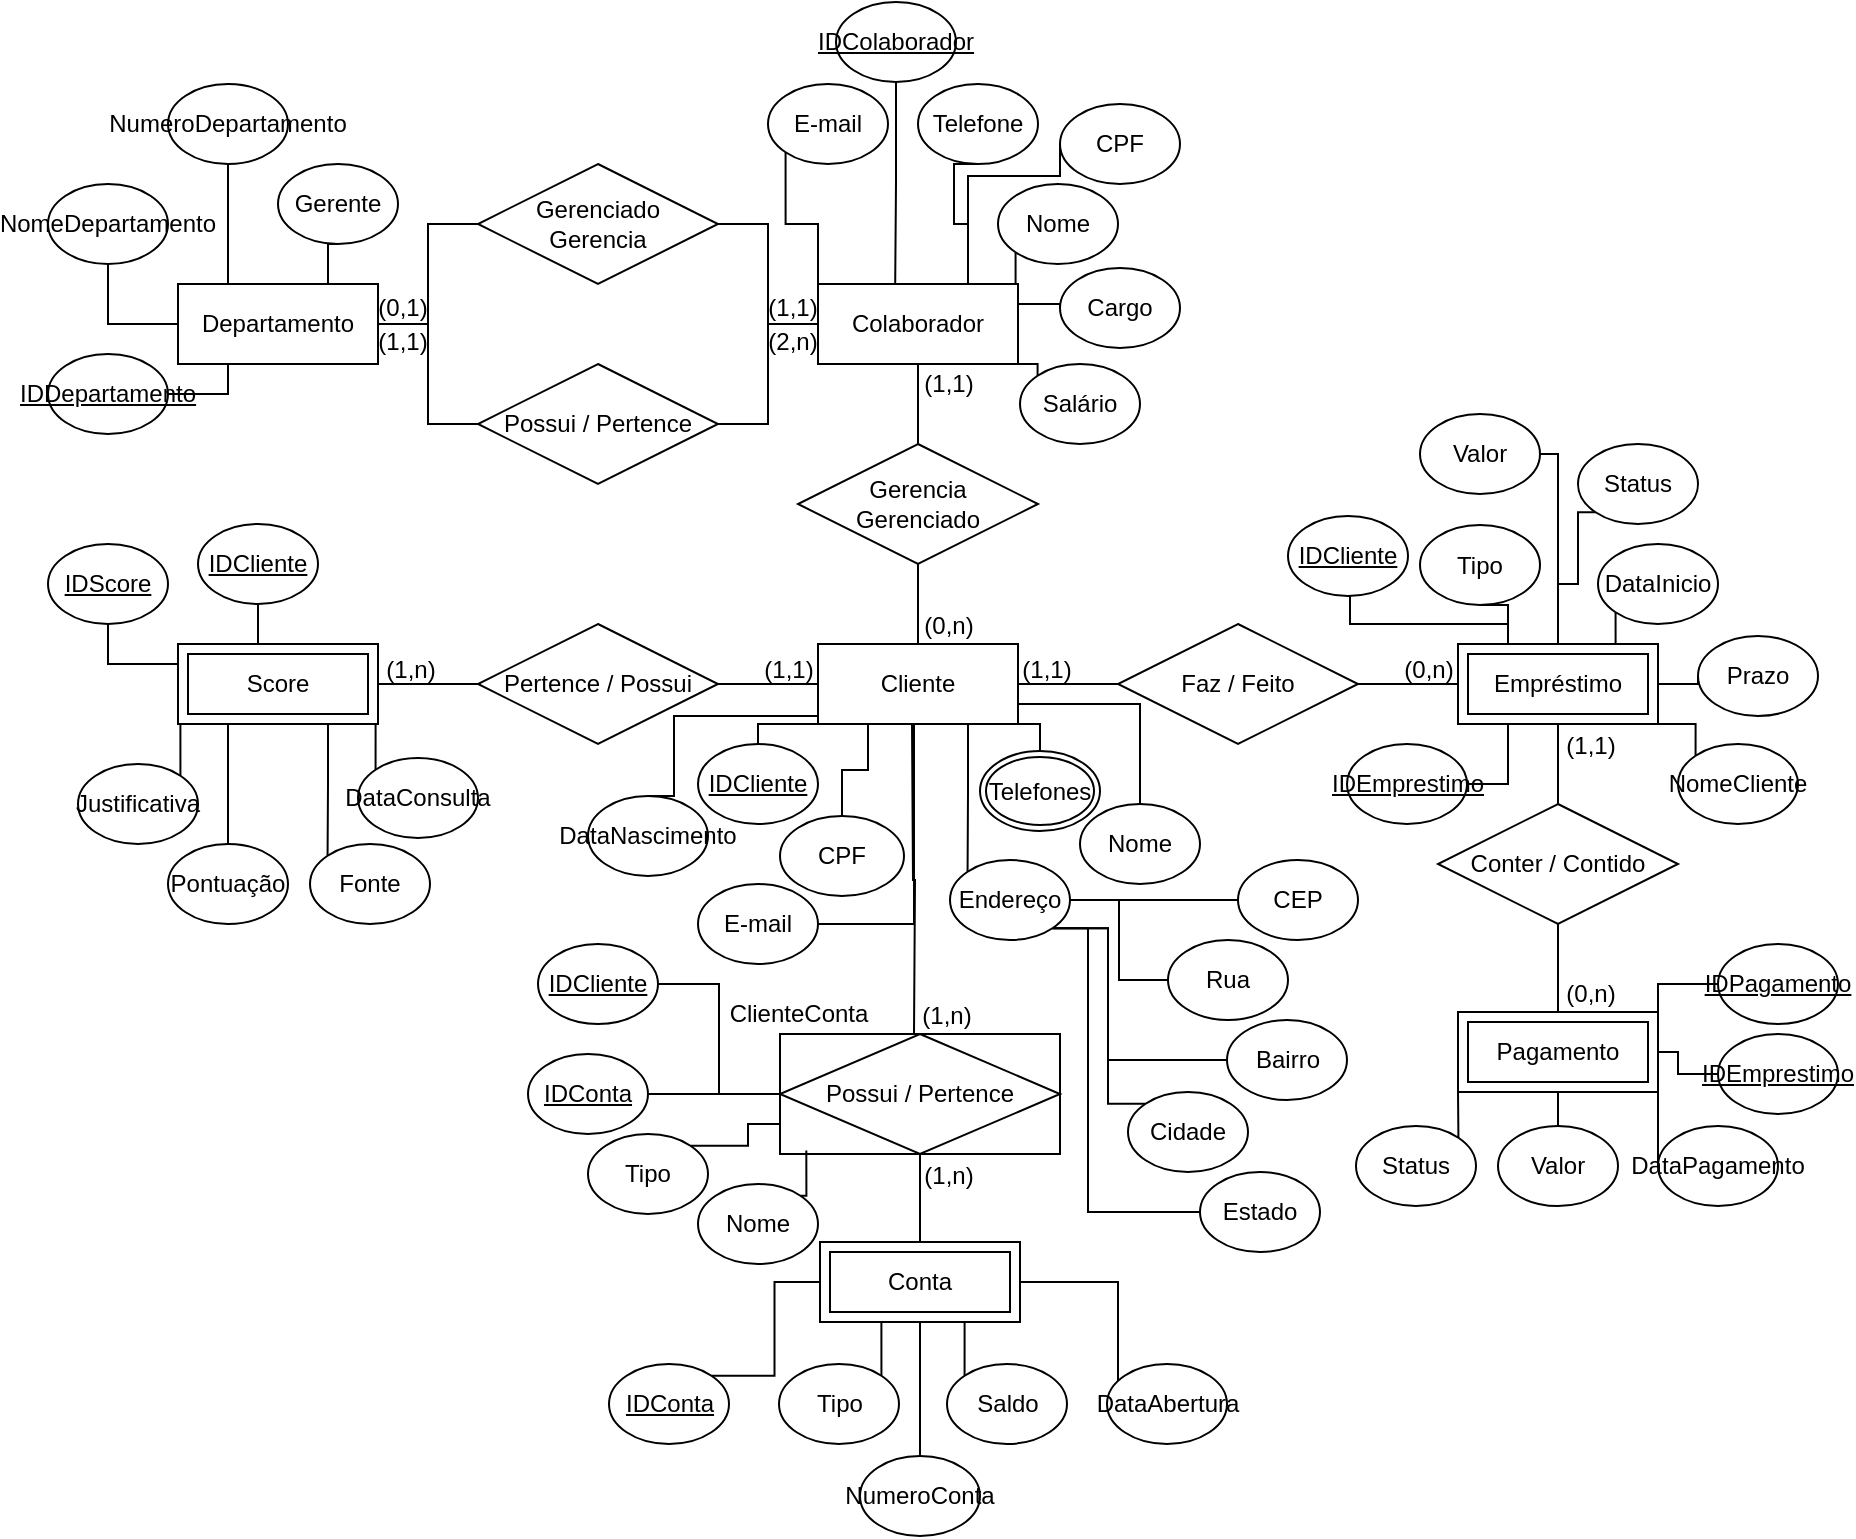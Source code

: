 <mxfile version="26.0.16">
  <diagram name="Página-1" id="4MC3Q2SYM2hVuclHQBhx">
    <mxGraphModel dx="1434" dy="836" grid="1" gridSize="10" guides="1" tooltips="1" connect="1" arrows="1" fold="1" page="1" pageScale="1" pageWidth="1169" pageHeight="827" math="0" shadow="0">
      <root>
        <mxCell id="0" />
        <mxCell id="1" parent="0" />
        <mxCell id="HwUthNiJP_sOgc33hWoa-13" style="edgeStyle=orthogonalEdgeStyle;rounded=0;orthogonalLoop=1;jettySize=auto;html=1;exitX=1;exitY=0.5;exitDx=0;exitDy=0;entryX=0;entryY=0.5;entryDx=0;entryDy=0;endArrow=none;startFill=0;" parent="1" source="HwUthNiJP_sOgc33hWoa-1" target="HwUthNiJP_sOgc33hWoa-12" edge="1">
          <mxGeometry relative="1" as="geometry" />
        </mxCell>
        <mxCell id="HwUthNiJP_sOgc33hWoa-33" style="edgeStyle=orthogonalEdgeStyle;rounded=0;orthogonalLoop=1;jettySize=auto;html=1;exitX=0.5;exitY=0;exitDx=0;exitDy=0;entryX=0.5;entryY=1;entryDx=0;entryDy=0;endArrow=none;startFill=0;" parent="1" source="HwUthNiJP_sOgc33hWoa-1" target="HwUthNiJP_sOgc33hWoa-31" edge="1">
          <mxGeometry relative="1" as="geometry" />
        </mxCell>
        <mxCell id="MrU52PBdEkm_cNSzfYqc-25" style="edgeStyle=orthogonalEdgeStyle;rounded=0;orthogonalLoop=1;jettySize=auto;html=1;exitX=1;exitY=0.75;exitDx=0;exitDy=0;entryX=0.5;entryY=0;entryDx=0;entryDy=0;endArrow=none;startFill=0;" parent="1" source="HwUthNiJP_sOgc33hWoa-1" target="MrU52PBdEkm_cNSzfYqc-20" edge="1">
          <mxGeometry relative="1" as="geometry" />
        </mxCell>
        <mxCell id="MrU52PBdEkm_cNSzfYqc-26" style="edgeStyle=orthogonalEdgeStyle;rounded=0;orthogonalLoop=1;jettySize=auto;html=1;exitX=1;exitY=1;exitDx=0;exitDy=0;entryX=0.5;entryY=0;entryDx=0;entryDy=0;endArrow=none;startFill=0;" parent="1" source="HwUthNiJP_sOgc33hWoa-1" target="MrU52PBdEkm_cNSzfYqc-93" edge="1">
          <mxGeometry relative="1" as="geometry">
            <mxPoint x="633" y="404.5" as="targetPoint" />
          </mxGeometry>
        </mxCell>
        <mxCell id="MrU52PBdEkm_cNSzfYqc-28" style="edgeStyle=orthogonalEdgeStyle;rounded=0;orthogonalLoop=1;jettySize=auto;html=1;exitX=0.75;exitY=1;exitDx=0;exitDy=0;entryX=0;entryY=0;entryDx=0;entryDy=0;endArrow=none;startFill=0;" parent="1" source="HwUthNiJP_sOgc33hWoa-1" target="MrU52PBdEkm_cNSzfYqc-23" edge="1">
          <mxGeometry relative="1" as="geometry" />
        </mxCell>
        <mxCell id="MrU52PBdEkm_cNSzfYqc-30" style="edgeStyle=orthogonalEdgeStyle;rounded=0;orthogonalLoop=1;jettySize=auto;html=1;exitX=0;exitY=1;exitDx=0;exitDy=0;entryX=0.5;entryY=0;entryDx=0;entryDy=0;endArrow=none;startFill=0;" parent="1" source="HwUthNiJP_sOgc33hWoa-1" target="MrU52PBdEkm_cNSzfYqc-22" edge="1">
          <mxGeometry relative="1" as="geometry" />
        </mxCell>
        <mxCell id="MrU52PBdEkm_cNSzfYqc-146" style="edgeStyle=orthogonalEdgeStyle;rounded=0;orthogonalLoop=1;jettySize=auto;html=1;exitX=0.25;exitY=1;exitDx=0;exitDy=0;entryX=0.5;entryY=0;entryDx=0;entryDy=0;endArrow=none;startFill=0;" parent="1" source="HwUthNiJP_sOgc33hWoa-1" target="MrU52PBdEkm_cNSzfYqc-141" edge="1">
          <mxGeometry relative="1" as="geometry" />
        </mxCell>
        <mxCell id="MrU52PBdEkm_cNSzfYqc-147" style="edgeStyle=orthogonalEdgeStyle;rounded=0;orthogonalLoop=1;jettySize=auto;html=1;exitX=0;exitY=0.75;exitDx=0;exitDy=0;entryX=0.5;entryY=0;entryDx=0;entryDy=0;endArrow=none;startFill=0;" parent="1" source="HwUthNiJP_sOgc33hWoa-1" target="MrU52PBdEkm_cNSzfYqc-21" edge="1">
          <mxGeometry relative="1" as="geometry">
            <Array as="points">
              <mxPoint x="522" y="387" />
              <mxPoint x="450" y="387" />
              <mxPoint x="450" y="427" />
            </Array>
          </mxGeometry>
        </mxCell>
        <mxCell id="MrU52PBdEkm_cNSzfYqc-148" style="edgeStyle=orthogonalEdgeStyle;rounded=0;orthogonalLoop=1;jettySize=auto;html=1;exitX=0.25;exitY=1;exitDx=0;exitDy=0;entryX=1;entryY=0.5;entryDx=0;entryDy=0;endArrow=none;startFill=0;" parent="1" source="HwUthNiJP_sOgc33hWoa-1" target="MrU52PBdEkm_cNSzfYqc-19" edge="1">
          <mxGeometry relative="1" as="geometry">
            <Array as="points">
              <mxPoint x="570" y="391" />
              <mxPoint x="570" y="491" />
            </Array>
          </mxGeometry>
        </mxCell>
        <mxCell id="HwUthNiJP_sOgc33hWoa-1" value="Cliente" style="whiteSpace=wrap;html=1;align=center;" parent="1" vertex="1">
          <mxGeometry x="522" y="351" width="100" height="40" as="geometry" />
        </mxCell>
        <mxCell id="HwUthNiJP_sOgc33hWoa-39" style="edgeStyle=orthogonalEdgeStyle;rounded=0;orthogonalLoop=1;jettySize=auto;html=1;exitX=0;exitY=0.5;exitDx=0;exitDy=0;endArrow=none;startFill=0;" parent="1" source="HwUthNiJP_sOgc33hWoa-2" target="HwUthNiJP_sOgc33hWoa-38" edge="1">
          <mxGeometry relative="1" as="geometry" />
        </mxCell>
        <mxCell id="MrU52PBdEkm_cNSzfYqc-84" style="edgeStyle=orthogonalEdgeStyle;rounded=0;orthogonalLoop=1;jettySize=auto;html=1;exitX=1;exitY=0;exitDx=0;exitDy=0;entryX=0;entryY=1;entryDx=0;entryDy=0;endArrow=none;startFill=0;" parent="1" source="HwUthNiJP_sOgc33hWoa-2" target="MrU52PBdEkm_cNSzfYqc-78" edge="1">
          <mxGeometry relative="1" as="geometry" />
        </mxCell>
        <mxCell id="MrU52PBdEkm_cNSzfYqc-85" style="edgeStyle=orthogonalEdgeStyle;rounded=0;orthogonalLoop=1;jettySize=auto;html=1;exitX=1;exitY=0.25;exitDx=0;exitDy=0;entryX=0;entryY=0.5;entryDx=0;entryDy=0;endArrow=none;startFill=0;" parent="1" source="HwUthNiJP_sOgc33hWoa-2" target="MrU52PBdEkm_cNSzfYqc-76" edge="1">
          <mxGeometry relative="1" as="geometry" />
        </mxCell>
        <mxCell id="MrU52PBdEkm_cNSzfYqc-86" style="edgeStyle=orthogonalEdgeStyle;rounded=0;orthogonalLoop=1;jettySize=auto;html=1;exitX=1;exitY=1;exitDx=0;exitDy=0;entryX=0;entryY=0;entryDx=0;entryDy=0;endArrow=none;startFill=0;" parent="1" source="HwUthNiJP_sOgc33hWoa-2" target="MrU52PBdEkm_cNSzfYqc-75" edge="1">
          <mxGeometry relative="1" as="geometry" />
        </mxCell>
        <mxCell id="HwUthNiJP_sOgc33hWoa-2" value="Colaborador" style="whiteSpace=wrap;html=1;align=center;" parent="1" vertex="1">
          <mxGeometry x="522" y="171" width="100" height="40" as="geometry" />
        </mxCell>
        <mxCell id="HwUthNiJP_sOgc33hWoa-37" style="edgeStyle=orthogonalEdgeStyle;rounded=0;orthogonalLoop=1;jettySize=auto;html=1;exitX=1;exitY=0.5;exitDx=0;exitDy=0;entryX=0;entryY=0.5;entryDx=0;entryDy=0;endArrow=none;startFill=0;" parent="1" source="HwUthNiJP_sOgc33hWoa-3" target="HwUthNiJP_sOgc33hWoa-35" edge="1">
          <mxGeometry relative="1" as="geometry" />
        </mxCell>
        <mxCell id="HwUthNiJP_sOgc33hWoa-40" style="edgeStyle=orthogonalEdgeStyle;rounded=0;orthogonalLoop=1;jettySize=auto;html=1;exitX=1;exitY=0.5;exitDx=0;exitDy=0;entryX=0;entryY=0.5;entryDx=0;entryDy=0;endArrow=none;startFill=0;" parent="1" source="HwUthNiJP_sOgc33hWoa-3" target="HwUthNiJP_sOgc33hWoa-38" edge="1">
          <mxGeometry relative="1" as="geometry" />
        </mxCell>
        <mxCell id="HwUthNiJP_sOgc33hWoa-3" value="Departamento" style="whiteSpace=wrap;html=1;align=center;" parent="1" vertex="1">
          <mxGeometry x="202" y="171" width="100" height="40" as="geometry" />
        </mxCell>
        <mxCell id="MrU52PBdEkm_cNSzfYqc-50" style="edgeStyle=orthogonalEdgeStyle;rounded=0;orthogonalLoop=1;jettySize=auto;html=1;exitX=0;exitY=1;exitDx=0;exitDy=0;entryX=1;entryY=0;entryDx=0;entryDy=0;endArrow=none;startFill=0;" parent="1" source="HwUthNiJP_sOgc33hWoa-4" target="MrU52PBdEkm_cNSzfYqc-49" edge="1">
          <mxGeometry relative="1" as="geometry" />
        </mxCell>
        <mxCell id="MrU52PBdEkm_cNSzfYqc-51" style="edgeStyle=orthogonalEdgeStyle;rounded=0;orthogonalLoop=1;jettySize=auto;html=1;exitX=0.25;exitY=1;exitDx=0;exitDy=0;entryX=0.5;entryY=0;entryDx=0;entryDy=0;endArrow=none;startFill=0;" parent="1" source="HwUthNiJP_sOgc33hWoa-4" target="MrU52PBdEkm_cNSzfYqc-48" edge="1">
          <mxGeometry relative="1" as="geometry" />
        </mxCell>
        <mxCell id="MrU52PBdEkm_cNSzfYqc-52" style="edgeStyle=orthogonalEdgeStyle;rounded=0;orthogonalLoop=1;jettySize=auto;html=1;exitX=0.75;exitY=1;exitDx=0;exitDy=0;entryX=0;entryY=0;entryDx=0;entryDy=0;endArrow=none;startFill=0;" parent="1" source="HwUthNiJP_sOgc33hWoa-4" target="MrU52PBdEkm_cNSzfYqc-46" edge="1">
          <mxGeometry relative="1" as="geometry" />
        </mxCell>
        <mxCell id="MrU52PBdEkm_cNSzfYqc-53" style="edgeStyle=orthogonalEdgeStyle;rounded=0;orthogonalLoop=1;jettySize=auto;html=1;exitX=1;exitY=1;exitDx=0;exitDy=0;entryX=0;entryY=0;entryDx=0;entryDy=0;endArrow=none;startFill=0;" parent="1" source="HwUthNiJP_sOgc33hWoa-4" target="MrU52PBdEkm_cNSzfYqc-47" edge="1">
          <mxGeometry relative="1" as="geometry" />
        </mxCell>
        <mxCell id="MrU52PBdEkm_cNSzfYqc-116" style="edgeStyle=orthogonalEdgeStyle;rounded=0;orthogonalLoop=1;jettySize=auto;html=1;exitX=0.25;exitY=0;exitDx=0;exitDy=0;entryX=0.5;entryY=1;entryDx=0;entryDy=0;endArrow=none;startFill=0;" parent="1" source="HwUthNiJP_sOgc33hWoa-4" target="MrU52PBdEkm_cNSzfYqc-114" edge="1">
          <mxGeometry relative="1" as="geometry" />
        </mxCell>
        <mxCell id="HwUthNiJP_sOgc33hWoa-4" value="Score" style="shape=ext;margin=3;double=1;whiteSpace=wrap;html=1;align=center;" parent="1" vertex="1">
          <mxGeometry x="202" y="351" width="100" height="40" as="geometry" />
        </mxCell>
        <mxCell id="MrU52PBdEkm_cNSzfYqc-13" style="edgeStyle=orthogonalEdgeStyle;rounded=0;orthogonalLoop=1;jettySize=auto;html=1;exitX=0.5;exitY=0;exitDx=0;exitDy=0;entryX=0.5;entryY=1;entryDx=0;entryDy=0;endArrow=none;startFill=0;" parent="1" source="HwUthNiJP_sOgc33hWoa-5" target="MrU52PBdEkm_cNSzfYqc-11" edge="1">
          <mxGeometry relative="1" as="geometry" />
        </mxCell>
        <mxCell id="MrU52PBdEkm_cNSzfYqc-43" style="edgeStyle=orthogonalEdgeStyle;rounded=0;orthogonalLoop=1;jettySize=auto;html=1;exitX=0.25;exitY=1;exitDx=0;exitDy=0;entryX=1;entryY=0;entryDx=0;entryDy=0;endArrow=none;startFill=0;" parent="1" source="HwUthNiJP_sOgc33hWoa-5" target="MrU52PBdEkm_cNSzfYqc-39" edge="1">
          <mxGeometry relative="1" as="geometry" />
        </mxCell>
        <mxCell id="MrU52PBdEkm_cNSzfYqc-44" style="edgeStyle=orthogonalEdgeStyle;rounded=0;orthogonalLoop=1;jettySize=auto;html=1;exitX=0.75;exitY=1;exitDx=0;exitDy=0;entryX=0;entryY=0;entryDx=0;entryDy=0;endArrow=none;startFill=0;" parent="1" source="HwUthNiJP_sOgc33hWoa-5" target="MrU52PBdEkm_cNSzfYqc-38" edge="1">
          <mxGeometry relative="1" as="geometry" />
        </mxCell>
        <mxCell id="MrU52PBdEkm_cNSzfYqc-45" style="edgeStyle=orthogonalEdgeStyle;rounded=0;orthogonalLoop=1;jettySize=auto;html=1;exitX=1;exitY=0.5;exitDx=0;exitDy=0;endArrow=none;startFill=0;" parent="1" source="HwUthNiJP_sOgc33hWoa-5" target="MrU52PBdEkm_cNSzfYqc-37" edge="1">
          <mxGeometry relative="1" as="geometry">
            <Array as="points">
              <mxPoint x="672" y="670" />
            </Array>
          </mxGeometry>
        </mxCell>
        <mxCell id="MrU52PBdEkm_cNSzfYqc-143" style="edgeStyle=orthogonalEdgeStyle;rounded=0;orthogonalLoop=1;jettySize=auto;html=1;exitX=0.5;exitY=1;exitDx=0;exitDy=0;endArrow=none;startFill=0;" parent="1" source="HwUthNiJP_sOgc33hWoa-5" target="MrU52PBdEkm_cNSzfYqc-142" edge="1">
          <mxGeometry relative="1" as="geometry" />
        </mxCell>
        <mxCell id="HwUthNiJP_sOgc33hWoa-5" value="Conta" style="shape=ext;margin=3;double=1;whiteSpace=wrap;html=1;align=center;" parent="1" vertex="1">
          <mxGeometry x="523" y="650" width="100" height="40" as="geometry" />
        </mxCell>
        <mxCell id="HwUthNiJP_sOgc33hWoa-17" style="edgeStyle=orthogonalEdgeStyle;rounded=0;orthogonalLoop=1;jettySize=auto;html=1;exitX=0.5;exitY=1;exitDx=0;exitDy=0;entryX=0.5;entryY=0;entryDx=0;entryDy=0;endArrow=none;startFill=0;" parent="1" source="HwUthNiJP_sOgc33hWoa-6" target="HwUthNiJP_sOgc33hWoa-16" edge="1">
          <mxGeometry relative="1" as="geometry" />
        </mxCell>
        <mxCell id="MrU52PBdEkm_cNSzfYqc-63" style="edgeStyle=orthogonalEdgeStyle;rounded=0;orthogonalLoop=1;jettySize=auto;html=1;exitX=0.5;exitY=0;exitDx=0;exitDy=0;entryX=1;entryY=0.5;entryDx=0;entryDy=0;endArrow=none;startFill=0;" parent="1" source="HwUthNiJP_sOgc33hWoa-6" target="MrU52PBdEkm_cNSzfYqc-55" edge="1">
          <mxGeometry relative="1" as="geometry">
            <Array as="points">
              <mxPoint x="892" y="256" />
            </Array>
          </mxGeometry>
        </mxCell>
        <mxCell id="MrU52PBdEkm_cNSzfYqc-64" style="edgeStyle=orthogonalEdgeStyle;rounded=0;orthogonalLoop=1;jettySize=auto;html=1;exitX=0.5;exitY=0;exitDx=0;exitDy=0;entryX=0;entryY=1;entryDx=0;entryDy=0;endArrow=none;startFill=0;" parent="1" source="HwUthNiJP_sOgc33hWoa-6" target="MrU52PBdEkm_cNSzfYqc-57" edge="1">
          <mxGeometry relative="1" as="geometry">
            <Array as="points">
              <mxPoint x="892" y="321" />
              <mxPoint x="902" y="321" />
              <mxPoint x="902" y="285" />
            </Array>
          </mxGeometry>
        </mxCell>
        <mxCell id="MrU52PBdEkm_cNSzfYqc-65" style="edgeStyle=orthogonalEdgeStyle;rounded=0;orthogonalLoop=1;jettySize=auto;html=1;exitX=0.75;exitY=0;exitDx=0;exitDy=0;entryX=0;entryY=1;entryDx=0;entryDy=0;endArrow=none;startFill=0;" parent="1" source="HwUthNiJP_sOgc33hWoa-6" target="MrU52PBdEkm_cNSzfYqc-59" edge="1">
          <mxGeometry relative="1" as="geometry" />
        </mxCell>
        <mxCell id="MrU52PBdEkm_cNSzfYqc-66" style="edgeStyle=orthogonalEdgeStyle;rounded=0;orthogonalLoop=1;jettySize=auto;html=1;exitX=1;exitY=0.5;exitDx=0;exitDy=0;entryX=0;entryY=0.5;entryDx=0;entryDy=0;endArrow=none;startFill=0;" parent="1" source="HwUthNiJP_sOgc33hWoa-6" target="MrU52PBdEkm_cNSzfYqc-58" edge="1">
          <mxGeometry relative="1" as="geometry" />
        </mxCell>
        <mxCell id="MrU52PBdEkm_cNSzfYqc-67" style="edgeStyle=orthogonalEdgeStyle;rounded=0;orthogonalLoop=1;jettySize=auto;html=1;exitX=1;exitY=1;exitDx=0;exitDy=0;entryX=0;entryY=0;entryDx=0;entryDy=0;endArrow=none;startFill=0;" parent="1" source="HwUthNiJP_sOgc33hWoa-6" target="MrU52PBdEkm_cNSzfYqc-56" edge="1">
          <mxGeometry relative="1" as="geometry" />
        </mxCell>
        <mxCell id="HwUthNiJP_sOgc33hWoa-6" value="Empréstimo" style="shape=ext;margin=3;double=1;whiteSpace=wrap;html=1;align=center;" parent="1" vertex="1">
          <mxGeometry x="842" y="351" width="100" height="40" as="geometry" />
        </mxCell>
        <mxCell id="MrU52PBdEkm_cNSzfYqc-72" style="edgeStyle=orthogonalEdgeStyle;rounded=0;orthogonalLoop=1;jettySize=auto;html=1;exitX=0.5;exitY=1;exitDx=0;exitDy=0;entryX=0.5;entryY=0;entryDx=0;entryDy=0;endArrow=none;startFill=0;" parent="1" source="HwUthNiJP_sOgc33hWoa-7" target="MrU52PBdEkm_cNSzfYqc-69" edge="1">
          <mxGeometry relative="1" as="geometry" />
        </mxCell>
        <mxCell id="MrU52PBdEkm_cNSzfYqc-73" style="edgeStyle=orthogonalEdgeStyle;rounded=0;orthogonalLoop=1;jettySize=auto;html=1;exitX=1;exitY=1;exitDx=0;exitDy=0;entryX=0;entryY=0.5;entryDx=0;entryDy=0;endArrow=none;startFill=0;" parent="1" source="HwUthNiJP_sOgc33hWoa-7" target="MrU52PBdEkm_cNSzfYqc-68" edge="1">
          <mxGeometry relative="1" as="geometry" />
        </mxCell>
        <mxCell id="HwUthNiJP_sOgc33hWoa-7" value="Pagamento" style="shape=ext;margin=3;double=1;whiteSpace=wrap;html=1;align=center;" parent="1" vertex="1">
          <mxGeometry x="842" y="535" width="100" height="40" as="geometry" />
        </mxCell>
        <mxCell id="HwUthNiJP_sOgc33hWoa-9" style="edgeStyle=orthogonalEdgeStyle;rounded=0;orthogonalLoop=1;jettySize=auto;html=1;exitX=1;exitY=0.5;exitDx=0;exitDy=0;endArrow=none;startFill=0;" parent="1" source="HwUthNiJP_sOgc33hWoa-8" target="HwUthNiJP_sOgc33hWoa-1" edge="1">
          <mxGeometry relative="1" as="geometry" />
        </mxCell>
        <mxCell id="HwUthNiJP_sOgc33hWoa-10" style="edgeStyle=orthogonalEdgeStyle;rounded=0;orthogonalLoop=1;jettySize=auto;html=1;exitX=0;exitY=0.5;exitDx=0;exitDy=0;entryX=1;entryY=0.5;entryDx=0;entryDy=0;endArrow=none;startFill=0;" parent="1" source="HwUthNiJP_sOgc33hWoa-8" target="HwUthNiJP_sOgc33hWoa-4" edge="1">
          <mxGeometry relative="1" as="geometry" />
        </mxCell>
        <mxCell id="HwUthNiJP_sOgc33hWoa-8" value="Pertence / Possui" style="shape=rhombus;perimeter=rhombusPerimeter;whiteSpace=wrap;html=1;align=center;" parent="1" vertex="1">
          <mxGeometry x="352" y="341" width="120" height="60" as="geometry" />
        </mxCell>
        <mxCell id="HwUthNiJP_sOgc33hWoa-14" style="edgeStyle=orthogonalEdgeStyle;rounded=0;orthogonalLoop=1;jettySize=auto;html=1;exitX=1;exitY=0.5;exitDx=0;exitDy=0;entryX=0;entryY=0.5;entryDx=0;entryDy=0;endArrow=none;startFill=0;" parent="1" source="HwUthNiJP_sOgc33hWoa-12" target="HwUthNiJP_sOgc33hWoa-6" edge="1">
          <mxGeometry relative="1" as="geometry" />
        </mxCell>
        <mxCell id="HwUthNiJP_sOgc33hWoa-12" value="Faz / Feito" style="shape=rhombus;perimeter=rhombusPerimeter;whiteSpace=wrap;html=1;align=center;" parent="1" vertex="1">
          <mxGeometry x="672" y="341" width="120" height="60" as="geometry" />
        </mxCell>
        <mxCell id="HwUthNiJP_sOgc33hWoa-18" style="edgeStyle=orthogonalEdgeStyle;rounded=0;orthogonalLoop=1;jettySize=auto;html=1;exitX=0.5;exitY=1;exitDx=0;exitDy=0;entryX=0.5;entryY=0;entryDx=0;entryDy=0;endArrow=none;startFill=0;" parent="1" source="HwUthNiJP_sOgc33hWoa-16" target="HwUthNiJP_sOgc33hWoa-7" edge="1">
          <mxGeometry relative="1" as="geometry" />
        </mxCell>
        <mxCell id="HwUthNiJP_sOgc33hWoa-16" value="Conter / Contido" style="shape=rhombus;perimeter=rhombusPerimeter;whiteSpace=wrap;html=1;align=center;" parent="1" vertex="1">
          <mxGeometry x="832" y="431" width="120" height="60" as="geometry" />
        </mxCell>
        <mxCell id="MrU52PBdEkm_cNSzfYqc-137" style="edgeStyle=orthogonalEdgeStyle;rounded=0;orthogonalLoop=1;jettySize=auto;html=1;exitX=0.5;exitY=0;exitDx=0;exitDy=0;entryX=0.5;entryY=1;entryDx=0;entryDy=0;endArrow=none;startFill=0;" parent="1" source="HwUthNiJP_sOgc33hWoa-31" target="HwUthNiJP_sOgc33hWoa-2" edge="1">
          <mxGeometry relative="1" as="geometry" />
        </mxCell>
        <mxCell id="HwUthNiJP_sOgc33hWoa-31" value="Gerencia&lt;div&gt;Gerenciado&lt;/div&gt;" style="shape=rhombus;perimeter=rhombusPerimeter;whiteSpace=wrap;html=1;align=center;" parent="1" vertex="1">
          <mxGeometry x="512" y="251" width="120" height="60" as="geometry" />
        </mxCell>
        <mxCell id="HwUthNiJP_sOgc33hWoa-36" style="edgeStyle=orthogonalEdgeStyle;rounded=0;orthogonalLoop=1;jettySize=auto;html=1;exitX=1;exitY=0.5;exitDx=0;exitDy=0;entryX=0;entryY=0.5;entryDx=0;entryDy=0;endArrow=none;startFill=0;" parent="1" source="HwUthNiJP_sOgc33hWoa-35" target="HwUthNiJP_sOgc33hWoa-2" edge="1">
          <mxGeometry relative="1" as="geometry" />
        </mxCell>
        <mxCell id="HwUthNiJP_sOgc33hWoa-35" value="Gerenciado&lt;div&gt;Gerencia&lt;/div&gt;" style="shape=rhombus;perimeter=rhombusPerimeter;whiteSpace=wrap;html=1;align=center;" parent="1" vertex="1">
          <mxGeometry x="352" y="111" width="120" height="60" as="geometry" />
        </mxCell>
        <mxCell id="HwUthNiJP_sOgc33hWoa-38" value="Possui / Pertence" style="shape=rhombus;perimeter=rhombusPerimeter;whiteSpace=wrap;html=1;align=center;" parent="1" vertex="1">
          <mxGeometry x="352" y="211" width="120" height="60" as="geometry" />
        </mxCell>
        <mxCell id="HwUthNiJP_sOgc33hWoa-42" value="(1,n)" style="text;html=1;align=center;verticalAlign=middle;resizable=0;points=[];autosize=1;strokeColor=none;fillColor=none;" parent="1" vertex="1">
          <mxGeometry x="293" y="349" width="50" height="30" as="geometry" />
        </mxCell>
        <mxCell id="HwUthNiJP_sOgc33hWoa-43" value="(1,1)" style="text;html=1;align=center;verticalAlign=middle;resizable=0;points=[];autosize=1;strokeColor=none;fillColor=none;" parent="1" vertex="1">
          <mxGeometry x="482" y="349" width="50" height="30" as="geometry" />
        </mxCell>
        <mxCell id="HwUthNiJP_sOgc33hWoa-44" value="(1,1)" style="text;html=1;align=center;verticalAlign=middle;resizable=0;points=[];autosize=1;strokeColor=none;fillColor=none;" parent="1" vertex="1">
          <mxGeometry x="611" y="349" width="50" height="30" as="geometry" />
        </mxCell>
        <mxCell id="HwUthNiJP_sOgc33hWoa-45" value="(0,n)" style="text;html=1;align=center;verticalAlign=middle;resizable=0;points=[];autosize=1;strokeColor=none;fillColor=none;" parent="1" vertex="1">
          <mxGeometry x="802" y="349" width="50" height="30" as="geometry" />
        </mxCell>
        <mxCell id="MrU52PBdEkm_cNSzfYqc-1" value="(0,n)" style="text;html=1;align=center;verticalAlign=middle;resizable=0;points=[];autosize=1;strokeColor=none;fillColor=none;" parent="1" vertex="1">
          <mxGeometry x="883" y="511" width="50" height="30" as="geometry" />
        </mxCell>
        <mxCell id="MrU52PBdEkm_cNSzfYqc-2" value="(1,1)" style="text;html=1;align=center;verticalAlign=middle;resizable=0;points=[];autosize=1;strokeColor=none;fillColor=none;" parent="1" vertex="1">
          <mxGeometry x="883" y="387" width="50" height="30" as="geometry" />
        </mxCell>
        <mxCell id="MrU52PBdEkm_cNSzfYqc-3" value="(0,n)" style="text;html=1;align=center;verticalAlign=middle;resizable=0;points=[];autosize=1;strokeColor=none;fillColor=none;" parent="1" vertex="1">
          <mxGeometry x="562" y="327" width="50" height="30" as="geometry" />
        </mxCell>
        <mxCell id="MrU52PBdEkm_cNSzfYqc-4" value="(1,1)" style="text;html=1;align=center;verticalAlign=middle;resizable=0;points=[];autosize=1;strokeColor=none;fillColor=none;" parent="1" vertex="1">
          <mxGeometry x="562" y="206" width="50" height="30" as="geometry" />
        </mxCell>
        <mxCell id="MrU52PBdEkm_cNSzfYqc-5" value="(1,1)" style="text;html=1;align=center;verticalAlign=middle;resizable=0;points=[];autosize=1;strokeColor=none;fillColor=none;" parent="1" vertex="1">
          <mxGeometry x="484" y="168" width="50" height="30" as="geometry" />
        </mxCell>
        <mxCell id="MrU52PBdEkm_cNSzfYqc-6" value="(0,1)" style="text;html=1;align=center;verticalAlign=middle;resizable=0;points=[];autosize=1;strokeColor=none;fillColor=none;" parent="1" vertex="1">
          <mxGeometry x="289" y="168" width="50" height="30" as="geometry" />
        </mxCell>
        <mxCell id="MrU52PBdEkm_cNSzfYqc-7" value="(2,n)" style="text;html=1;align=center;verticalAlign=middle;resizable=0;points=[];autosize=1;strokeColor=none;fillColor=none;" parent="1" vertex="1">
          <mxGeometry x="484" y="185" width="50" height="30" as="geometry" />
        </mxCell>
        <mxCell id="MrU52PBdEkm_cNSzfYqc-8" value="(1,1)" style="text;html=1;align=center;verticalAlign=middle;resizable=0;points=[];autosize=1;strokeColor=none;fillColor=none;" parent="1" vertex="1">
          <mxGeometry x="289" y="185" width="50" height="30" as="geometry" />
        </mxCell>
        <mxCell id="MrU52PBdEkm_cNSzfYqc-9" value="(1,n)" style="text;html=1;align=center;verticalAlign=middle;resizable=0;points=[];autosize=1;strokeColor=none;fillColor=none;" parent="1" vertex="1">
          <mxGeometry x="561" y="522" width="50" height="30" as="geometry" />
        </mxCell>
        <mxCell id="MrU52PBdEkm_cNSzfYqc-10" value="(1,n)" style="text;html=1;align=center;verticalAlign=middle;resizable=0;points=[];autosize=1;strokeColor=none;fillColor=none;" parent="1" vertex="1">
          <mxGeometry x="562" y="602" width="50" height="30" as="geometry" />
        </mxCell>
        <mxCell id="MrU52PBdEkm_cNSzfYqc-14" style="edgeStyle=orthogonalEdgeStyle;rounded=0;orthogonalLoop=1;jettySize=auto;html=1;exitX=0.5;exitY=0;exitDx=0;exitDy=0;entryX=0.5;entryY=1;entryDx=0;entryDy=0;endArrow=none;startFill=0;" parent="1" edge="1">
          <mxGeometry relative="1" as="geometry">
            <mxPoint x="570" y="546" as="sourcePoint" />
            <mxPoint x="569" y="391" as="targetPoint" />
          </mxGeometry>
        </mxCell>
        <mxCell id="MrU52PBdEkm_cNSzfYqc-11" value="Possui / Pertence" style="shape=associativeEntity;whiteSpace=wrap;html=1;align=center;" parent="1" vertex="1">
          <mxGeometry x="503" y="546" width="140" height="60" as="geometry" />
        </mxCell>
        <mxCell id="MrU52PBdEkm_cNSzfYqc-15" value="ClienteConta" style="text;html=1;align=center;verticalAlign=middle;resizable=0;points=[];autosize=1;strokeColor=none;fillColor=none;" parent="1" vertex="1">
          <mxGeometry x="467" y="521" width="90" height="30" as="geometry" />
        </mxCell>
        <mxCell id="MrU52PBdEkm_cNSzfYqc-19" value="E-mail" style="ellipse;whiteSpace=wrap;html=1;align=center;" parent="1" vertex="1">
          <mxGeometry x="462" y="471" width="60" height="40" as="geometry" />
        </mxCell>
        <mxCell id="MrU52PBdEkm_cNSzfYqc-20" value="Nome" style="ellipse;whiteSpace=wrap;html=1;align=center;" parent="1" vertex="1">
          <mxGeometry x="653" y="431" width="60" height="40" as="geometry" />
        </mxCell>
        <mxCell id="MrU52PBdEkm_cNSzfYqc-21" value="DataNascimento" style="ellipse;whiteSpace=wrap;html=1;align=center;" parent="1" vertex="1">
          <mxGeometry x="407" y="427" width="60" height="40" as="geometry" />
        </mxCell>
        <mxCell id="MrU52PBdEkm_cNSzfYqc-22" value="IDCliente" style="ellipse;whiteSpace=wrap;html=1;align=center;fontStyle=4;" parent="1" vertex="1">
          <mxGeometry x="462" y="401" width="60" height="40" as="geometry" />
        </mxCell>
        <mxCell id="MrU52PBdEkm_cNSzfYqc-100" style="edgeStyle=orthogonalEdgeStyle;rounded=0;orthogonalLoop=1;jettySize=auto;html=1;exitX=1;exitY=0.5;exitDx=0;exitDy=0;entryX=0;entryY=0.5;entryDx=0;entryDy=0;endArrow=none;startFill=0;" parent="1" source="MrU52PBdEkm_cNSzfYqc-23" target="MrU52PBdEkm_cNSzfYqc-94" edge="1">
          <mxGeometry relative="1" as="geometry" />
        </mxCell>
        <mxCell id="MrU52PBdEkm_cNSzfYqc-101" style="edgeStyle=orthogonalEdgeStyle;rounded=0;orthogonalLoop=1;jettySize=auto;html=1;exitX=1;exitY=0.5;exitDx=0;exitDy=0;entryX=0;entryY=0.5;entryDx=0;entryDy=0;endArrow=none;startFill=0;" parent="1" source="MrU52PBdEkm_cNSzfYqc-23" target="MrU52PBdEkm_cNSzfYqc-95" edge="1">
          <mxGeometry relative="1" as="geometry" />
        </mxCell>
        <mxCell id="MrU52PBdEkm_cNSzfYqc-103" style="edgeStyle=orthogonalEdgeStyle;rounded=0;orthogonalLoop=1;jettySize=auto;html=1;exitX=1;exitY=1;exitDx=0;exitDy=0;entryX=0;entryY=0.5;entryDx=0;entryDy=0;endArrow=none;startFill=0;" parent="1" source="MrU52PBdEkm_cNSzfYqc-23" target="MrU52PBdEkm_cNSzfYqc-96" edge="1">
          <mxGeometry relative="1" as="geometry">
            <Array as="points">
              <mxPoint x="667" y="493" />
              <mxPoint x="667" y="559" />
            </Array>
          </mxGeometry>
        </mxCell>
        <mxCell id="MrU52PBdEkm_cNSzfYqc-104" style="edgeStyle=orthogonalEdgeStyle;rounded=0;orthogonalLoop=1;jettySize=auto;html=1;exitX=1;exitY=1;exitDx=0;exitDy=0;entryX=0;entryY=0;entryDx=0;entryDy=0;endArrow=none;startFill=0;" parent="1" source="MrU52PBdEkm_cNSzfYqc-23" target="MrU52PBdEkm_cNSzfYqc-98" edge="1">
          <mxGeometry relative="1" as="geometry">
            <Array as="points">
              <mxPoint x="667" y="493" />
              <mxPoint x="667" y="581" />
            </Array>
          </mxGeometry>
        </mxCell>
        <mxCell id="MrU52PBdEkm_cNSzfYqc-105" style="edgeStyle=orthogonalEdgeStyle;rounded=0;orthogonalLoop=1;jettySize=auto;html=1;exitX=1;exitY=1;exitDx=0;exitDy=0;entryX=0;entryY=0.5;entryDx=0;entryDy=0;endArrow=none;startFill=0;" parent="1" source="MrU52PBdEkm_cNSzfYqc-23" target="MrU52PBdEkm_cNSzfYqc-99" edge="1">
          <mxGeometry relative="1" as="geometry">
            <Array as="points">
              <mxPoint x="657" y="493" />
              <mxPoint x="657" y="635" />
            </Array>
          </mxGeometry>
        </mxCell>
        <mxCell id="MrU52PBdEkm_cNSzfYqc-23" value="Endereço" style="ellipse;whiteSpace=wrap;html=1;align=center;" parent="1" vertex="1">
          <mxGeometry x="588" y="459" width="60" height="40" as="geometry" />
        </mxCell>
        <mxCell id="MrU52PBdEkm_cNSzfYqc-37" value="DataAbertura" style="ellipse;whiteSpace=wrap;html=1;align=center;" parent="1" vertex="1">
          <mxGeometry x="666.5" y="711" width="60" height="40" as="geometry" />
        </mxCell>
        <mxCell id="MrU52PBdEkm_cNSzfYqc-38" value="Saldo" style="ellipse;whiteSpace=wrap;html=1;align=center;" parent="1" vertex="1">
          <mxGeometry x="586.5" y="711" width="60" height="40" as="geometry" />
        </mxCell>
        <mxCell id="MrU52PBdEkm_cNSzfYqc-39" value="Tipo" style="ellipse;whiteSpace=wrap;html=1;align=center;" parent="1" vertex="1">
          <mxGeometry x="502.5" y="711" width="60" height="40" as="geometry" />
        </mxCell>
        <mxCell id="MrU52PBdEkm_cNSzfYqc-54" style="edgeStyle=orthogonalEdgeStyle;rounded=0;orthogonalLoop=1;jettySize=auto;html=1;exitX=1;exitY=0;exitDx=0;exitDy=0;entryX=0;entryY=0.5;entryDx=0;entryDy=0;endArrow=none;startFill=0;" parent="1" source="MrU52PBdEkm_cNSzfYqc-41" target="HwUthNiJP_sOgc33hWoa-5" edge="1">
          <mxGeometry relative="1" as="geometry" />
        </mxCell>
        <mxCell id="MrU52PBdEkm_cNSzfYqc-41" value="IDConta" style="ellipse;whiteSpace=wrap;html=1;align=center;fontStyle=4;" parent="1" vertex="1">
          <mxGeometry x="417.5" y="711" width="60" height="40" as="geometry" />
        </mxCell>
        <mxCell id="MrU52PBdEkm_cNSzfYqc-46" value="Fonte" style="ellipse;whiteSpace=wrap;html=1;align=center;" parent="1" vertex="1">
          <mxGeometry x="268" y="451" width="60" height="40" as="geometry" />
        </mxCell>
        <mxCell id="MrU52PBdEkm_cNSzfYqc-47" value="DataConsulta" style="ellipse;whiteSpace=wrap;html=1;align=center;" parent="1" vertex="1">
          <mxGeometry x="292" y="408" width="60" height="40" as="geometry" />
        </mxCell>
        <mxCell id="MrU52PBdEkm_cNSzfYqc-48" value="Pontuação" style="ellipse;whiteSpace=wrap;html=1;align=center;" parent="1" vertex="1">
          <mxGeometry x="197" y="451" width="60" height="40" as="geometry" />
        </mxCell>
        <mxCell id="MrU52PBdEkm_cNSzfYqc-49" value="Justificativa" style="ellipse;whiteSpace=wrap;html=1;align=center;" parent="1" vertex="1">
          <mxGeometry x="152" y="411" width="60" height="40" as="geometry" />
        </mxCell>
        <mxCell id="MrU52PBdEkm_cNSzfYqc-55" value="Valor" style="ellipse;whiteSpace=wrap;html=1;align=center;" parent="1" vertex="1">
          <mxGeometry x="823" y="236" width="60" height="40" as="geometry" />
        </mxCell>
        <mxCell id="MrU52PBdEkm_cNSzfYqc-56" value="NomeCliente" style="ellipse;whiteSpace=wrap;html=1;align=center;" parent="1" vertex="1">
          <mxGeometry x="952" y="401" width="60" height="40" as="geometry" />
        </mxCell>
        <mxCell id="MrU52PBdEkm_cNSzfYqc-57" value="Status" style="ellipse;whiteSpace=wrap;html=1;align=center;" parent="1" vertex="1">
          <mxGeometry x="902" y="251" width="60" height="40" as="geometry" />
        </mxCell>
        <mxCell id="MrU52PBdEkm_cNSzfYqc-58" value="Prazo" style="ellipse;whiteSpace=wrap;html=1;align=center;" parent="1" vertex="1">
          <mxGeometry x="962" y="347" width="60" height="40" as="geometry" />
        </mxCell>
        <mxCell id="MrU52PBdEkm_cNSzfYqc-59" value="DataInicio" style="ellipse;whiteSpace=wrap;html=1;align=center;" parent="1" vertex="1">
          <mxGeometry x="912" y="301" width="60" height="40" as="geometry" />
        </mxCell>
        <mxCell id="MrU52PBdEkm_cNSzfYqc-62" style="edgeStyle=orthogonalEdgeStyle;rounded=0;orthogonalLoop=1;jettySize=auto;html=1;exitX=0.5;exitY=1;exitDx=0;exitDy=0;entryX=0.25;entryY=0;entryDx=0;entryDy=0;endArrow=none;startFill=0;" parent="1" source="MrU52PBdEkm_cNSzfYqc-60" target="HwUthNiJP_sOgc33hWoa-6" edge="1">
          <mxGeometry relative="1" as="geometry" />
        </mxCell>
        <mxCell id="MrU52PBdEkm_cNSzfYqc-60" value="Tipo" style="ellipse;whiteSpace=wrap;html=1;align=center;" parent="1" vertex="1">
          <mxGeometry x="823" y="291.5" width="60" height="40" as="geometry" />
        </mxCell>
        <mxCell id="MrU52PBdEkm_cNSzfYqc-68" value="DataPagamento" style="ellipse;whiteSpace=wrap;html=1;align=center;" parent="1" vertex="1">
          <mxGeometry x="942" y="592" width="60" height="40" as="geometry" />
        </mxCell>
        <mxCell id="MrU52PBdEkm_cNSzfYqc-69" value="Valor" style="ellipse;whiteSpace=wrap;html=1;align=center;" parent="1" vertex="1">
          <mxGeometry x="862" y="592" width="60" height="40" as="geometry" />
        </mxCell>
        <mxCell id="MrU52PBdEkm_cNSzfYqc-71" style="edgeStyle=orthogonalEdgeStyle;rounded=0;orthogonalLoop=1;jettySize=auto;html=1;exitX=1;exitY=0;exitDx=0;exitDy=0;entryX=0;entryY=1;entryDx=0;entryDy=0;endArrow=none;startFill=0;" parent="1" source="MrU52PBdEkm_cNSzfYqc-70" target="HwUthNiJP_sOgc33hWoa-7" edge="1">
          <mxGeometry relative="1" as="geometry" />
        </mxCell>
        <mxCell id="MrU52PBdEkm_cNSzfYqc-70" value="Status" style="ellipse;whiteSpace=wrap;html=1;align=center;" parent="1" vertex="1">
          <mxGeometry x="791" y="592" width="60" height="40" as="geometry" />
        </mxCell>
        <mxCell id="MrU52PBdEkm_cNSzfYqc-74" value="IDColaborador" style="ellipse;whiteSpace=wrap;html=1;align=center;fontStyle=4;" parent="1" vertex="1">
          <mxGeometry x="531" y="30" width="60" height="40" as="geometry" />
        </mxCell>
        <mxCell id="MrU52PBdEkm_cNSzfYqc-75" value="Salário" style="ellipse;whiteSpace=wrap;html=1;align=center;" parent="1" vertex="1">
          <mxGeometry x="623" y="211" width="60" height="40" as="geometry" />
        </mxCell>
        <mxCell id="MrU52PBdEkm_cNSzfYqc-76" value="Cargo" style="ellipse;whiteSpace=wrap;html=1;align=center;" parent="1" vertex="1">
          <mxGeometry x="643" y="163" width="60" height="40" as="geometry" />
        </mxCell>
        <mxCell id="MrU52PBdEkm_cNSzfYqc-83" style="edgeStyle=orthogonalEdgeStyle;rounded=0;orthogonalLoop=1;jettySize=auto;html=1;exitX=0.5;exitY=1;exitDx=0;exitDy=0;entryX=0.75;entryY=0;entryDx=0;entryDy=0;endArrow=none;startFill=0;" parent="1" source="MrU52PBdEkm_cNSzfYqc-77" target="HwUthNiJP_sOgc33hWoa-2" edge="1">
          <mxGeometry relative="1" as="geometry">
            <Array as="points">
              <mxPoint x="590" y="111" />
              <mxPoint x="590" y="141" />
              <mxPoint x="597" y="141" />
            </Array>
          </mxGeometry>
        </mxCell>
        <mxCell id="MrU52PBdEkm_cNSzfYqc-77" value="Telefone" style="ellipse;whiteSpace=wrap;html=1;align=center;" parent="1" vertex="1">
          <mxGeometry x="572" y="71" width="60" height="40" as="geometry" />
        </mxCell>
        <mxCell id="MrU52PBdEkm_cNSzfYqc-78" value="Nome" style="ellipse;whiteSpace=wrap;html=1;align=center;" parent="1" vertex="1">
          <mxGeometry x="612" y="121" width="60" height="40" as="geometry" />
        </mxCell>
        <mxCell id="MrU52PBdEkm_cNSzfYqc-81" style="edgeStyle=orthogonalEdgeStyle;rounded=0;orthogonalLoop=1;jettySize=auto;html=1;exitX=0;exitY=1;exitDx=0;exitDy=0;entryX=0;entryY=0;entryDx=0;entryDy=0;endArrow=none;startFill=0;" parent="1" source="MrU52PBdEkm_cNSzfYqc-80" target="HwUthNiJP_sOgc33hWoa-2" edge="1">
          <mxGeometry relative="1" as="geometry">
            <Array as="points">
              <mxPoint x="506" y="141" />
              <mxPoint x="522" y="141" />
            </Array>
          </mxGeometry>
        </mxCell>
        <mxCell id="MrU52PBdEkm_cNSzfYqc-80" value="E-mail" style="ellipse;whiteSpace=wrap;html=1;align=center;" parent="1" vertex="1">
          <mxGeometry x="497" y="71" width="60" height="40" as="geometry" />
        </mxCell>
        <mxCell id="MrU52PBdEkm_cNSzfYqc-82" style="edgeStyle=orthogonalEdgeStyle;rounded=0;orthogonalLoop=1;jettySize=auto;html=1;exitX=0.5;exitY=1;exitDx=0;exitDy=0;entryX=0.386;entryY=-0.011;entryDx=0;entryDy=0;entryPerimeter=0;endArrow=none;startFill=0;" parent="1" source="MrU52PBdEkm_cNSzfYqc-74" target="HwUthNiJP_sOgc33hWoa-2" edge="1">
          <mxGeometry relative="1" as="geometry" />
        </mxCell>
        <mxCell id="MrU52PBdEkm_cNSzfYqc-91" style="edgeStyle=orthogonalEdgeStyle;rounded=0;orthogonalLoop=1;jettySize=auto;html=1;exitX=0.5;exitY=1;exitDx=0;exitDy=0;entryX=0.75;entryY=0;entryDx=0;entryDy=0;endArrow=none;startFill=0;" parent="1" source="MrU52PBdEkm_cNSzfYqc-87" target="HwUthNiJP_sOgc33hWoa-3" edge="1">
          <mxGeometry relative="1" as="geometry" />
        </mxCell>
        <mxCell id="MrU52PBdEkm_cNSzfYqc-87" value="Gerente" style="ellipse;whiteSpace=wrap;html=1;align=center;" parent="1" vertex="1">
          <mxGeometry x="252" y="111" width="60" height="40" as="geometry" />
        </mxCell>
        <mxCell id="MrU52PBdEkm_cNSzfYqc-90" style="edgeStyle=orthogonalEdgeStyle;rounded=0;orthogonalLoop=1;jettySize=auto;html=1;exitX=0.5;exitY=1;exitDx=0;exitDy=0;entryX=0.25;entryY=0;entryDx=0;entryDy=0;endArrow=none;startFill=0;" parent="1" source="MrU52PBdEkm_cNSzfYqc-88" target="HwUthNiJP_sOgc33hWoa-3" edge="1">
          <mxGeometry relative="1" as="geometry" />
        </mxCell>
        <mxCell id="MrU52PBdEkm_cNSzfYqc-88" value="NumeroDepartamento" style="ellipse;whiteSpace=wrap;html=1;align=center;" parent="1" vertex="1">
          <mxGeometry x="197" y="71" width="60" height="40" as="geometry" />
        </mxCell>
        <mxCell id="MrU52PBdEkm_cNSzfYqc-92" style="edgeStyle=orthogonalEdgeStyle;rounded=0;orthogonalLoop=1;jettySize=auto;html=1;exitX=0.5;exitY=1;exitDx=0;exitDy=0;entryX=0;entryY=0.5;entryDx=0;entryDy=0;endArrow=none;startFill=0;" parent="1" source="MrU52PBdEkm_cNSzfYqc-89" target="HwUthNiJP_sOgc33hWoa-3" edge="1">
          <mxGeometry relative="1" as="geometry" />
        </mxCell>
        <mxCell id="MrU52PBdEkm_cNSzfYqc-89" value="NomeDepartamento" style="ellipse;whiteSpace=wrap;html=1;align=center;" parent="1" vertex="1">
          <mxGeometry x="137" y="121" width="60" height="40" as="geometry" />
        </mxCell>
        <mxCell id="MrU52PBdEkm_cNSzfYqc-93" value="Telefones" style="ellipse;shape=doubleEllipse;margin=3;whiteSpace=wrap;html=1;align=center;" parent="1" vertex="1">
          <mxGeometry x="603" y="404.5" width="60" height="40" as="geometry" />
        </mxCell>
        <mxCell id="MrU52PBdEkm_cNSzfYqc-94" value="CEP" style="ellipse;whiteSpace=wrap;html=1;align=center;" parent="1" vertex="1">
          <mxGeometry x="732" y="459" width="60" height="40" as="geometry" />
        </mxCell>
        <mxCell id="MrU52PBdEkm_cNSzfYqc-95" value="Rua" style="ellipse;whiteSpace=wrap;html=1;align=center;" parent="1" vertex="1">
          <mxGeometry x="697" y="499" width="60" height="40" as="geometry" />
        </mxCell>
        <mxCell id="MrU52PBdEkm_cNSzfYqc-96" value="Bairro" style="ellipse;whiteSpace=wrap;html=1;align=center;" parent="1" vertex="1">
          <mxGeometry x="726.5" y="539" width="60" height="40" as="geometry" />
        </mxCell>
        <mxCell id="MrU52PBdEkm_cNSzfYqc-98" value="Cidade" style="ellipse;whiteSpace=wrap;html=1;align=center;" parent="1" vertex="1">
          <mxGeometry x="677" y="575" width="60" height="40" as="geometry" />
        </mxCell>
        <mxCell id="MrU52PBdEkm_cNSzfYqc-99" value="Estado" style="ellipse;whiteSpace=wrap;html=1;align=center;" parent="1" vertex="1">
          <mxGeometry x="713" y="615" width="60" height="40" as="geometry" />
        </mxCell>
        <mxCell id="MrU52PBdEkm_cNSzfYqc-109" style="edgeStyle=orthogonalEdgeStyle;rounded=0;orthogonalLoop=1;jettySize=auto;html=1;exitX=1;exitY=0.5;exitDx=0;exitDy=0;entryX=0.25;entryY=1;entryDx=0;entryDy=0;endArrow=none;startFill=0;" parent="1" source="MrU52PBdEkm_cNSzfYqc-108" target="HwUthNiJP_sOgc33hWoa-3" edge="1">
          <mxGeometry relative="1" as="geometry" />
        </mxCell>
        <mxCell id="MrU52PBdEkm_cNSzfYqc-108" value="IDDepartamento" style="ellipse;whiteSpace=wrap;html=1;align=center;fontStyle=4;" parent="1" vertex="1">
          <mxGeometry x="137" y="206" width="60" height="40" as="geometry" />
        </mxCell>
        <mxCell id="MrU52PBdEkm_cNSzfYqc-113" style="edgeStyle=orthogonalEdgeStyle;rounded=0;orthogonalLoop=1;jettySize=auto;html=1;exitX=0.5;exitY=1;exitDx=0;exitDy=0;entryX=0;entryY=0.25;entryDx=0;entryDy=0;endArrow=none;startFill=0;" parent="1" source="MrU52PBdEkm_cNSzfYqc-112" target="HwUthNiJP_sOgc33hWoa-4" edge="1">
          <mxGeometry relative="1" as="geometry" />
        </mxCell>
        <mxCell id="MrU52PBdEkm_cNSzfYqc-112" value="IDScore" style="ellipse;whiteSpace=wrap;html=1;align=center;fontStyle=4;" parent="1" vertex="1">
          <mxGeometry x="137" y="301" width="60" height="40" as="geometry" />
        </mxCell>
        <mxCell id="MrU52PBdEkm_cNSzfYqc-114" value="IDCliente" style="ellipse;whiteSpace=wrap;html=1;align=center;fontStyle=4;" parent="1" vertex="1">
          <mxGeometry x="212" y="291" width="60" height="40" as="geometry" />
        </mxCell>
        <mxCell id="MrU52PBdEkm_cNSzfYqc-120" style="edgeStyle=orthogonalEdgeStyle;rounded=0;orthogonalLoop=1;jettySize=auto;html=1;exitX=1;exitY=0.5;exitDx=0;exitDy=0;entryX=0.25;entryY=1;entryDx=0;entryDy=0;endArrow=none;startFill=0;" parent="1" source="MrU52PBdEkm_cNSzfYqc-117" target="HwUthNiJP_sOgc33hWoa-6" edge="1">
          <mxGeometry relative="1" as="geometry" />
        </mxCell>
        <mxCell id="MrU52PBdEkm_cNSzfYqc-117" value="IDEmprestimo" style="ellipse;whiteSpace=wrap;html=1;align=center;fontStyle=4;" parent="1" vertex="1">
          <mxGeometry x="786.5" y="401" width="60" height="40" as="geometry" />
        </mxCell>
        <mxCell id="MrU52PBdEkm_cNSzfYqc-119" style="edgeStyle=orthogonalEdgeStyle;rounded=0;orthogonalLoop=1;jettySize=auto;html=1;exitX=0.5;exitY=1;exitDx=0;exitDy=0;entryX=0.25;entryY=0;entryDx=0;entryDy=0;endArrow=none;startFill=0;" parent="1" source="MrU52PBdEkm_cNSzfYqc-118" target="HwUthNiJP_sOgc33hWoa-6" edge="1">
          <mxGeometry relative="1" as="geometry">
            <Array as="points">
              <mxPoint x="788" y="341" />
              <mxPoint x="867" y="341" />
            </Array>
          </mxGeometry>
        </mxCell>
        <mxCell id="MrU52PBdEkm_cNSzfYqc-118" value="IDCliente" style="ellipse;whiteSpace=wrap;html=1;align=center;fontStyle=4;" parent="1" vertex="1">
          <mxGeometry x="757" y="287" width="60" height="40" as="geometry" />
        </mxCell>
        <mxCell id="MrU52PBdEkm_cNSzfYqc-123" style="edgeStyle=orthogonalEdgeStyle;rounded=0;orthogonalLoop=1;jettySize=auto;html=1;exitX=0;exitY=0.5;exitDx=0;exitDy=0;entryX=1;entryY=0;entryDx=0;entryDy=0;endArrow=none;startFill=0;" parent="1" source="MrU52PBdEkm_cNSzfYqc-121" target="HwUthNiJP_sOgc33hWoa-7" edge="1">
          <mxGeometry relative="1" as="geometry" />
        </mxCell>
        <mxCell id="MrU52PBdEkm_cNSzfYqc-121" value="IDPagamento" style="ellipse;whiteSpace=wrap;html=1;align=center;fontStyle=4;" parent="1" vertex="1">
          <mxGeometry x="972" y="501" width="60" height="40" as="geometry" />
        </mxCell>
        <mxCell id="MrU52PBdEkm_cNSzfYqc-124" style="edgeStyle=orthogonalEdgeStyle;rounded=0;orthogonalLoop=1;jettySize=auto;html=1;exitX=0;exitY=0.5;exitDx=0;exitDy=0;endArrow=none;startFill=0;" parent="1" source="MrU52PBdEkm_cNSzfYqc-122" target="HwUthNiJP_sOgc33hWoa-7" edge="1">
          <mxGeometry relative="1" as="geometry" />
        </mxCell>
        <mxCell id="MrU52PBdEkm_cNSzfYqc-122" value="IDEmprestimo" style="ellipse;whiteSpace=wrap;html=1;align=center;fontStyle=4;" parent="1" vertex="1">
          <mxGeometry x="972" y="546" width="60" height="40" as="geometry" />
        </mxCell>
        <mxCell id="MrU52PBdEkm_cNSzfYqc-129" style="edgeStyle=orthogonalEdgeStyle;rounded=0;orthogonalLoop=1;jettySize=auto;html=1;exitX=1;exitY=0.5;exitDx=0;exitDy=0;entryX=0;entryY=0.5;entryDx=0;entryDy=0;endArrow=none;startFill=0;" parent="1" source="MrU52PBdEkm_cNSzfYqc-125" target="MrU52PBdEkm_cNSzfYqc-11" edge="1">
          <mxGeometry relative="1" as="geometry" />
        </mxCell>
        <mxCell id="MrU52PBdEkm_cNSzfYqc-125" value="IDCliente" style="ellipse;whiteSpace=wrap;html=1;align=center;fontStyle=4;" parent="1" vertex="1">
          <mxGeometry x="382" y="501" width="60" height="40" as="geometry" />
        </mxCell>
        <mxCell id="MrU52PBdEkm_cNSzfYqc-131" style="edgeStyle=orthogonalEdgeStyle;rounded=0;orthogonalLoop=1;jettySize=auto;html=1;exitX=1;exitY=0.5;exitDx=0;exitDy=0;entryX=0;entryY=0.5;entryDx=0;entryDy=0;endArrow=none;startFill=0;" parent="1" source="MrU52PBdEkm_cNSzfYqc-130" target="MrU52PBdEkm_cNSzfYqc-11" edge="1">
          <mxGeometry relative="1" as="geometry" />
        </mxCell>
        <mxCell id="MrU52PBdEkm_cNSzfYqc-130" value="IDConta" style="ellipse;whiteSpace=wrap;html=1;align=center;fontStyle=4;" parent="1" vertex="1">
          <mxGeometry x="377" y="556" width="60" height="40" as="geometry" />
        </mxCell>
        <mxCell id="MrU52PBdEkm_cNSzfYqc-135" style="edgeStyle=orthogonalEdgeStyle;rounded=0;orthogonalLoop=1;jettySize=auto;html=1;exitX=1;exitY=0;exitDx=0;exitDy=0;entryX=0;entryY=0.75;entryDx=0;entryDy=0;endArrow=none;startFill=0;" parent="1" source="MrU52PBdEkm_cNSzfYqc-132" target="MrU52PBdEkm_cNSzfYqc-11" edge="1">
          <mxGeometry relative="1" as="geometry" />
        </mxCell>
        <mxCell id="MrU52PBdEkm_cNSzfYqc-132" value="Tipo" style="ellipse;whiteSpace=wrap;html=1;align=center;" parent="1" vertex="1">
          <mxGeometry x="407" y="596" width="60" height="40" as="geometry" />
        </mxCell>
        <mxCell id="MrU52PBdEkm_cNSzfYqc-133" value="Nome" style="ellipse;whiteSpace=wrap;html=1;align=center;" parent="1" vertex="1">
          <mxGeometry x="462" y="621" width="60" height="40" as="geometry" />
        </mxCell>
        <mxCell id="MrU52PBdEkm_cNSzfYqc-134" style="edgeStyle=orthogonalEdgeStyle;rounded=0;orthogonalLoop=1;jettySize=auto;html=1;exitX=1;exitY=0;exitDx=0;exitDy=0;entryX=0.094;entryY=0.97;entryDx=0;entryDy=0;entryPerimeter=0;endArrow=none;startFill=0;" parent="1" source="MrU52PBdEkm_cNSzfYqc-133" target="MrU52PBdEkm_cNSzfYqc-11" edge="1">
          <mxGeometry relative="1" as="geometry" />
        </mxCell>
        <mxCell id="MrU52PBdEkm_cNSzfYqc-141" value="CPF" style="ellipse;whiteSpace=wrap;html=1;align=center;" parent="1" vertex="1">
          <mxGeometry x="503" y="437" width="62" height="40" as="geometry" />
        </mxCell>
        <mxCell id="MrU52PBdEkm_cNSzfYqc-142" value="NumeroConta" style="ellipse;whiteSpace=wrap;html=1;align=center;" parent="1" vertex="1">
          <mxGeometry x="543" y="757" width="60" height="40" as="geometry" />
        </mxCell>
        <mxCell id="MrU52PBdEkm_cNSzfYqc-150" style="edgeStyle=orthogonalEdgeStyle;rounded=0;orthogonalLoop=1;jettySize=auto;html=1;exitX=0;exitY=0.5;exitDx=0;exitDy=0;entryX=0.75;entryY=0;entryDx=0;entryDy=0;endArrow=none;startFill=0;" parent="1" source="MrU52PBdEkm_cNSzfYqc-149" target="HwUthNiJP_sOgc33hWoa-2" edge="1">
          <mxGeometry relative="1" as="geometry">
            <Array as="points">
              <mxPoint x="643" y="117" />
              <mxPoint x="597" y="117" />
            </Array>
          </mxGeometry>
        </mxCell>
        <mxCell id="MrU52PBdEkm_cNSzfYqc-149" value="CPF" style="ellipse;whiteSpace=wrap;html=1;align=center;" parent="1" vertex="1">
          <mxGeometry x="643" y="81" width="60" height="40" as="geometry" />
        </mxCell>
      </root>
    </mxGraphModel>
  </diagram>
</mxfile>
